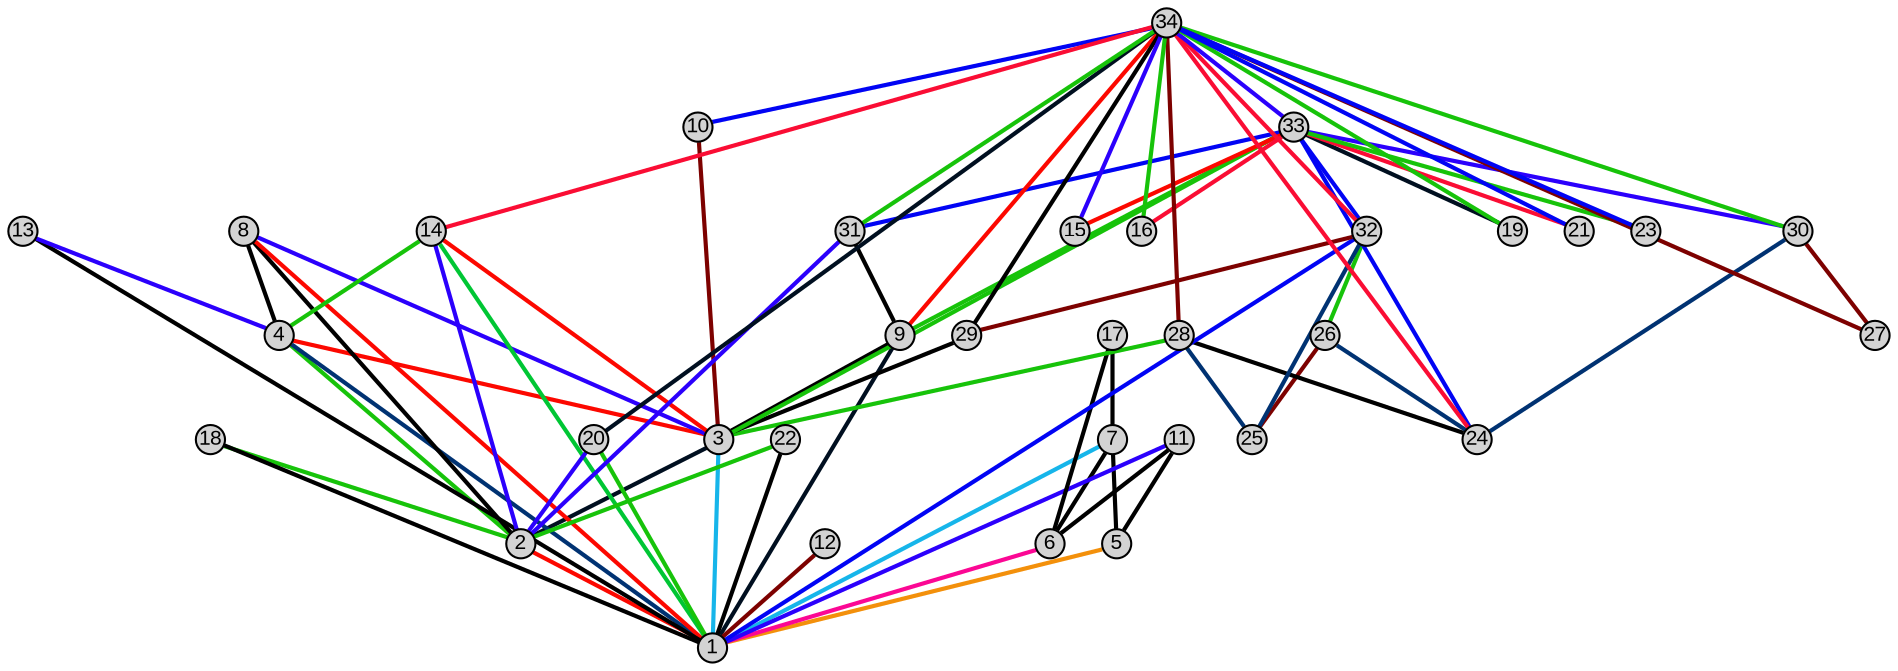 graph G {
	graph [K=1,
		bb="0,0,436.87,217.32",
		outputorder=edgesfirst,
		splines=line
	];
	node [fixedsize=true,
		fontname=Arial,
		fontsize=10,
		label="\N",
		shape=circle,
		style=filled
	];
	edge [arrowhead=none,
		penwidth=2
	];
	2	[height=0.19444,
		pos="208.27,136.74",
		width=0.19444];
	1	[height=0.19444,
		pos="164.11,110.71",
		width=0.19444];
	2 -- 1	[color="#fc0800"];
	3	[height=0.19444,
		pos="258.98,119.05",
		width=0.19444];
	3 -- 2	[color="#000f20"];
	3 -- 1	[color="#16b5ea"];
	4	[height=0.19444,
		pos="181.51,140.94",
		width=0.19444];
	4 -- 2	[color="#17c30a"];
	4 -- 1	[color="#003272"];
	4 -- 3	[color="#fc0800"];
	5	[height=0.19444,
		pos="87.531,95.613",
		width=0.19444];
	5 -- 1	[color="#f3900b"];
	6	[height=0.19444,
		pos="54.791,91.192",
		width=0.19444];
	6 -- 1	[color="#fb0794"];
	7	[height=0.19444,
		pos="67.938,64.789",
		width=0.19444];
	7 -- 1	[color="#16b5ea"];
	7 -- 5	[color="#000000"];
	7 -- 6	[color="#000000"];
	8	[height=0.19444,
		pos="191.57,99.981",
		width=0.19444];
	8 -- 2	[color="#000000"];
	8 -- 1	[color="#fc0800"];
	8 -- 3	[color="#2b00fc"];
	8 -- 4	[color="#000000"];
	9	[height=0.19444,
		pos="272.23,84.961",
		width=0.19444];
	9 -- 1	[color="#000f20"];
	9 -- 3	[color="#000000"];
	10	[height=0.19444,
		pos="296.82,46.664",
		width=0.19444];
	10 -- 3	[color="#7d0100"];
	11	[height=0.19444,
		pos="71.66,126.35",
		width=0.19444];
	11 -- 1	[color="#2b00fc"];
	11 -- 5	[color="#000000"];
	11 -- 6	[color="#000000"];
	12	[height=0.19444,
		pos="119.23,31.78",
		width=0.19444];
	12 -- 1	[color="#7d0100"];
	13	[height=0.19444,
		pos="113.71,159.94",
		width=0.19444];
	13 -- 1	[color="#000000"];
	13 -- 4	[color="#2b00fc"];
	14	[height=0.19444,
		pos="234.89,117.04",
		width=0.19444];
	14 -- 2	[color="#2b00fc"];
	14 -- 1	[color="#00c634"];
	14 -- 3	[color="#fc0800"];
	14 -- 4	[color="#17c30a"];
	17	[height=0.19444,
		pos="7,53.953",
		width=0.19444];
	17 -- 6	[color="#000000"];
	17 -- 7	[color="#000000"];
	18	[height=0.19444,
		pos="143.47,170.23",
		width=0.19444];
	18 -- 2	[color="#17c30a"];
	18 -- 1	[color="#000000"];
	20	[height=0.19444,
		pos="236.7,78.835",
		width=0.19444];
	20 -- 2	[color="#2b00fc"];
	20 -- 1	[color="#17c30a"];
	22	[height=0.19444,
		pos="165.08,189.45",
		width=0.19444];
	22 -- 2	[color="#17c30a"];
	22 -- 1	[color="#000000"];
	26	[height=0.19444,
		pos="366.7,171.77",
		width=0.19444];
	24	[height=0.19444,
		pos="381.86,121.9",
		width=0.19444];
	26 -- 24	[color="#003272"];
	25	[height=0.19444,
		pos="347.62,210.32",
		width=0.19444];
	26 -- 25	[color="#7d0100"];
	28	[height=0.19444,
		pos="337.61,154.46",
		width=0.19444];
	28 -- 3	[color="#17c30a"];
	28 -- 24	[color="#000000"];
	28 -- 25	[color="#003272"];
	29	[height=0.19444,
		pos="305.69,167.17",
		width=0.19444];
	29 -- 3	[color="#000000"];
	30	[height=0.19444,
		pos="382.06,54.67",
		width=0.19444];
	30 -- 24	[color="#003272"];
	27	[height=0.19444,
		pos="382.03,7",
		width=0.19444];
	30 -- 27	[color="#7d0100"];
	31	[height=0.19444,
		pos="294.28,104.25",
		width=0.19444];
	31 -- 2	[color="#2b00fc"];
	31 -- 9	[color="#000000"];
	32	[height=0.19444,
		pos="294.97,146.05",
		width=0.19444];
	32 -- 1	[color="#0104f4"];
	32 -- 26	[color="#17c30a"];
	32 -- 25	[color="#003272"];
	32 -- 29	[color="#7d0100"];
	33	[height=0.19444,
		pos="358.49,98.825",
		width=0.19444];
	33 -- 3	[color="#17c30a"];
	33 -- 9	[color="#17c30a"];
	33 -- 24	[color="#0104f4"];
	33 -- 30	[color="#2b00fc"];
	33 -- 31	[color="#0104f4"];
	33 -- 32	[color="#0104f4"];
	15	[height=0.19444,
		pos="413.16,97.708",
		width=0.19444];
	33 -- 15	[color="#fc0800"];
	16	[height=0.19444,
		pos="411.3,141.54",
		width=0.19444];
	33 -- 16	[color="#fa0d34"];
	19	[height=0.19444,
		pos="429.87,114.57",
		width=0.19444];
	33 -- 19	[color="#000f20"];
	21	[height=0.19444,
		pos="422.91,74.826",
		width=0.19444];
	33 -- 21	[color="#fa0d34"];
	23	[height=0.19444,
		pos="405.25,41.362",
		width=0.19444];
	33 -- 23	[color="#17c30a"];
	34	[height=0.19444,
		pos="341.76,92.651",
		width=0.19444];
	34 -- 9	[color="#fc0800"];
	34 -- 10	[color="#0104f4"];
	34 -- 14	[color="#fa0d34"];
	34 -- 20	[color="#000f20"];
	34 -- 24	[color="#fa0d34"];
	34 -- 28	[color="#7d0100"];
	34 -- 29	[color="#000000"];
	34 -- 30	[color="#17c30a"];
	34 -- 27	[color="#7d0100"];
	34 -- 31	[color="#17c30a"];
	34 -- 32	[color="#fa0d34"];
	34 -- 33	[color="#2b00fc"];
	34 -- 15	[color="#2b00fc"];
	34 -- 16	[color="#17c30a"];
	34 -- 19	[color="#17c30a"];
	34 -- 21	[color="#0104f4"];
	34 -- 23	[color="#0104f4"];
}
